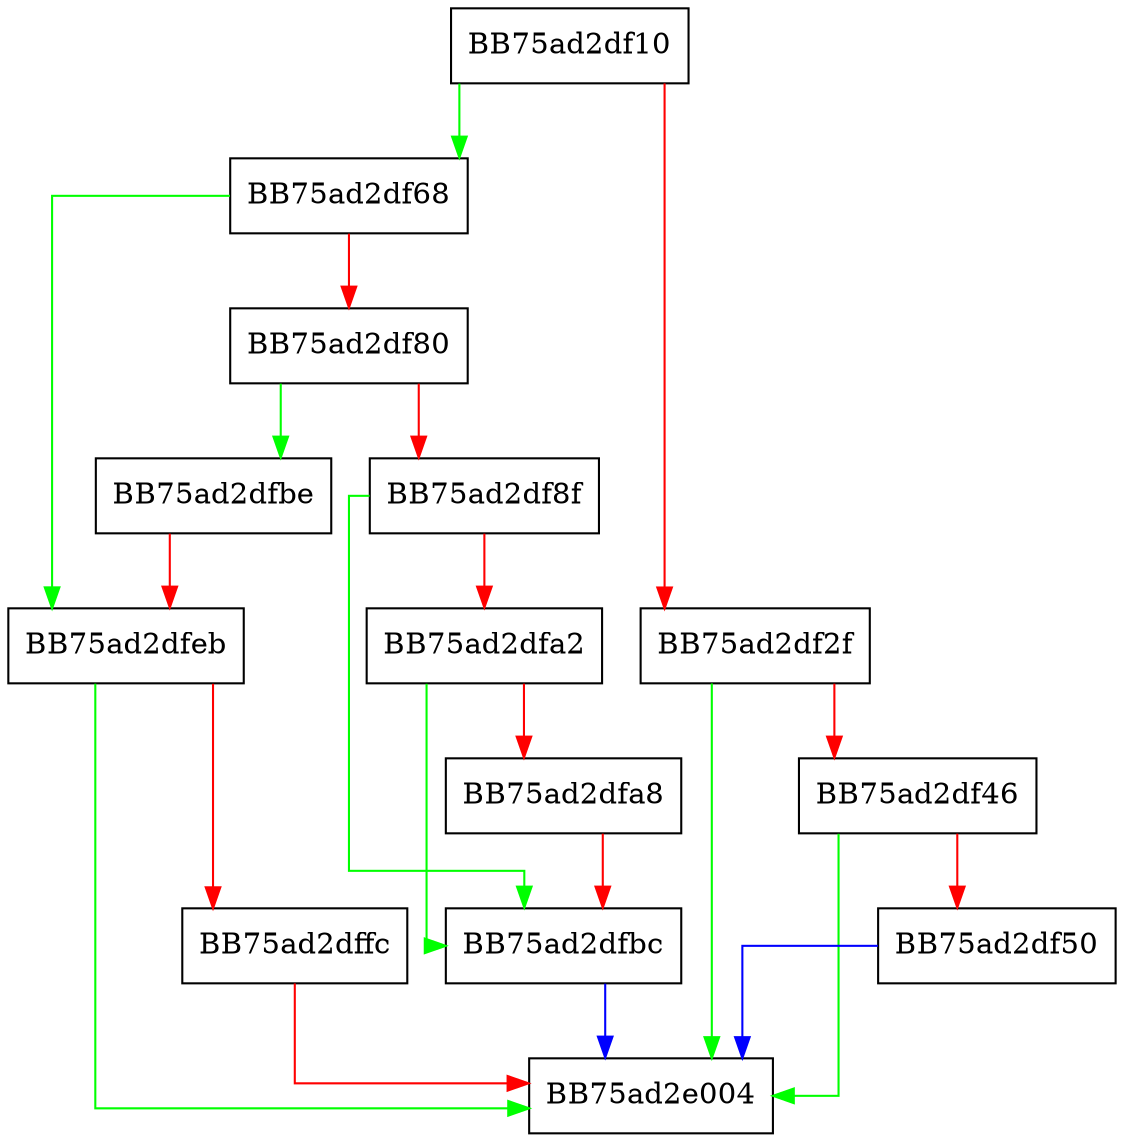 digraph LuaScheduleFFR {
  node [shape="box"];
  graph [splines=ortho];
  BB75ad2df10 -> BB75ad2df68 [color="green"];
  BB75ad2df10 -> BB75ad2df2f [color="red"];
  BB75ad2df2f -> BB75ad2e004 [color="green"];
  BB75ad2df2f -> BB75ad2df46 [color="red"];
  BB75ad2df46 -> BB75ad2e004 [color="green"];
  BB75ad2df46 -> BB75ad2df50 [color="red"];
  BB75ad2df50 -> BB75ad2e004 [color="blue"];
  BB75ad2df68 -> BB75ad2dfeb [color="green"];
  BB75ad2df68 -> BB75ad2df80 [color="red"];
  BB75ad2df80 -> BB75ad2dfbe [color="green"];
  BB75ad2df80 -> BB75ad2df8f [color="red"];
  BB75ad2df8f -> BB75ad2dfbc [color="green"];
  BB75ad2df8f -> BB75ad2dfa2 [color="red"];
  BB75ad2dfa2 -> BB75ad2dfbc [color="green"];
  BB75ad2dfa2 -> BB75ad2dfa8 [color="red"];
  BB75ad2dfa8 -> BB75ad2dfbc [color="red"];
  BB75ad2dfbc -> BB75ad2e004 [color="blue"];
  BB75ad2dfbe -> BB75ad2dfeb [color="red"];
  BB75ad2dfeb -> BB75ad2e004 [color="green"];
  BB75ad2dfeb -> BB75ad2dffc [color="red"];
  BB75ad2dffc -> BB75ad2e004 [color="red"];
}